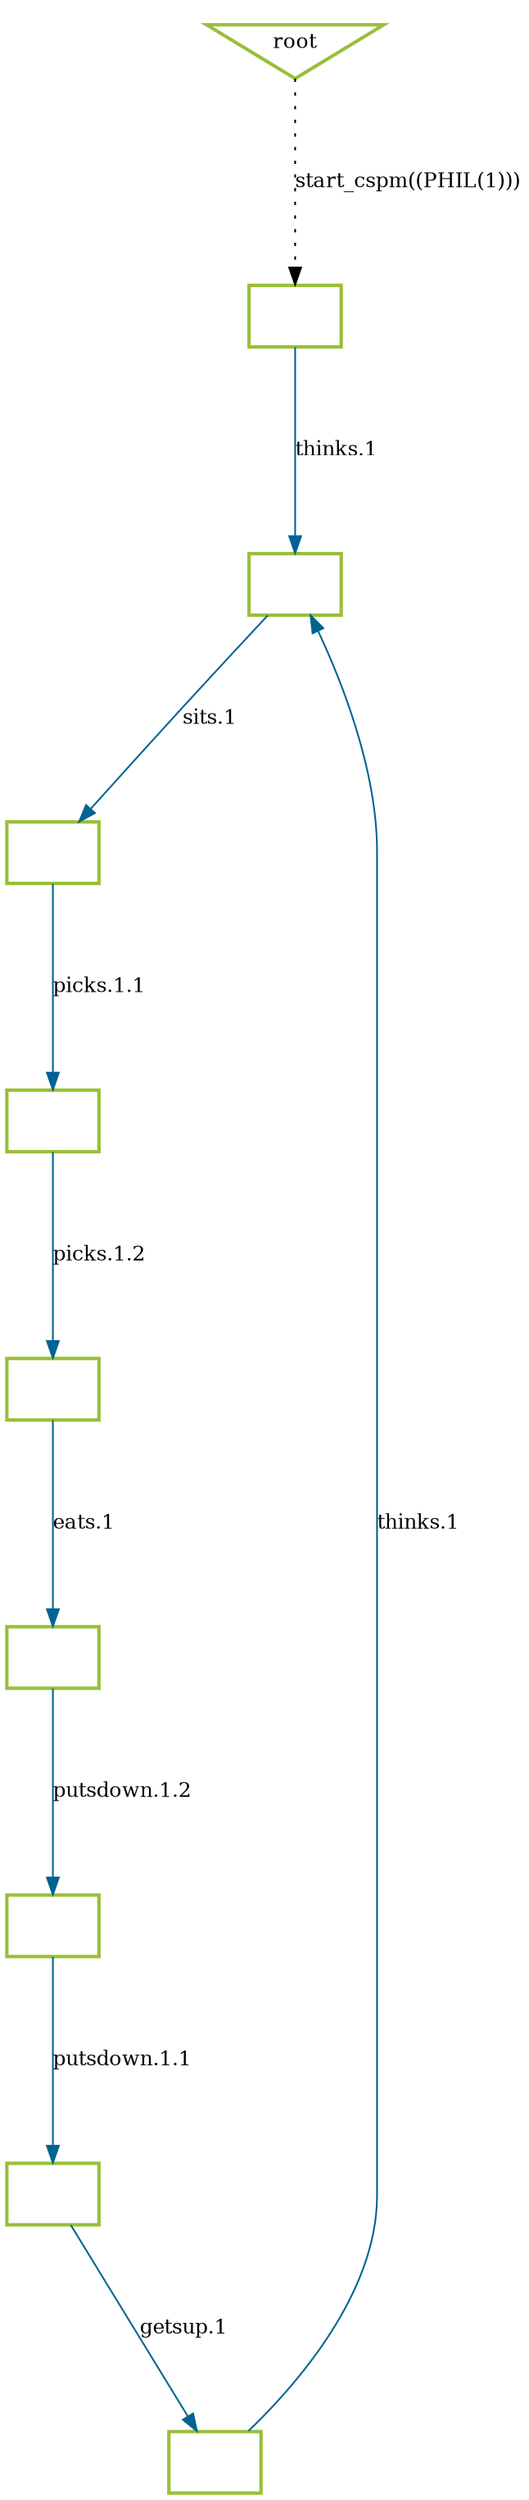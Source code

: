 digraph csp_process {
graph [nodesep=1.5, ranksep=1.5];
root [shape=invtriangle, color="#99BF38", fontsize=12, penwidth=2, label="root"];

root -> 2733 [style = dotted, color = black, label="start_cspm((PHIL(1)))", fontsize=12];

2733 [shape=box, color="#99BF38", fontsize=12, penwidth=2, label=""];

2733 -> 2734 [color = "#006391", label="thinks.1", fontsize=12];

2734 [shape=box, color="#99BF38", fontsize=12, penwidth=2, label=""];

2734 -> 2735 [color = "#006391", label="sits.1", fontsize=12];

2735 [shape=box, color="#99BF38", fontsize=12, penwidth=2, label=""];

2735 -> 2736 [color = "#006391", label="picks.1.1", fontsize=12];

2736 [shape=box, color="#99BF38", fontsize=12, penwidth=2, label=""];

2736 -> 2737 [color = "#006391", label="picks.1.2", fontsize=12];

2737 [shape=box, color="#99BF38", fontsize=12, penwidth=2, label=""];

2737 -> 2738 [color = "#006391", label="eats.1", fontsize=12];

2738 [shape=box, color="#99BF38", fontsize=12, penwidth=2, label=""];

2738 -> 2739 [color = "#006391", label="putsdown.1.2", fontsize=12];

2739 [shape=box, color="#99BF38", fontsize=12, penwidth=2, label=""];

2739 -> 2740 [color = "#006391", label="putsdown.1.1", fontsize=12];

2740 [shape=box, color="#99BF38", fontsize=12, penwidth=2, label=""];

2740 -> 2741 [color = "#006391", label="getsup.1", fontsize=12];

2741 [shape=box, color="#99BF38", fontsize=12, penwidth=2, label=""];

2741 -> 2734 [color = "#006391", label="thinks.1", fontsize=12];

}
